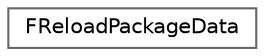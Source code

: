 digraph "Graphical Class Hierarchy"
{
 // INTERACTIVE_SVG=YES
 // LATEX_PDF_SIZE
  bgcolor="transparent";
  edge [fontname=Helvetica,fontsize=10,labelfontname=Helvetica,labelfontsize=10];
  node [fontname=Helvetica,fontsize=10,shape=box,height=0.2,width=0.4];
  rankdir="LR";
  Node0 [id="Node000000",label="FReloadPackageData",height=0.2,width=0.4,color="grey40", fillcolor="white", style="filled",URL="$d6/dff/structFReloadPackageData.html",tooltip="Data needed by ReloadPackages."];
}
